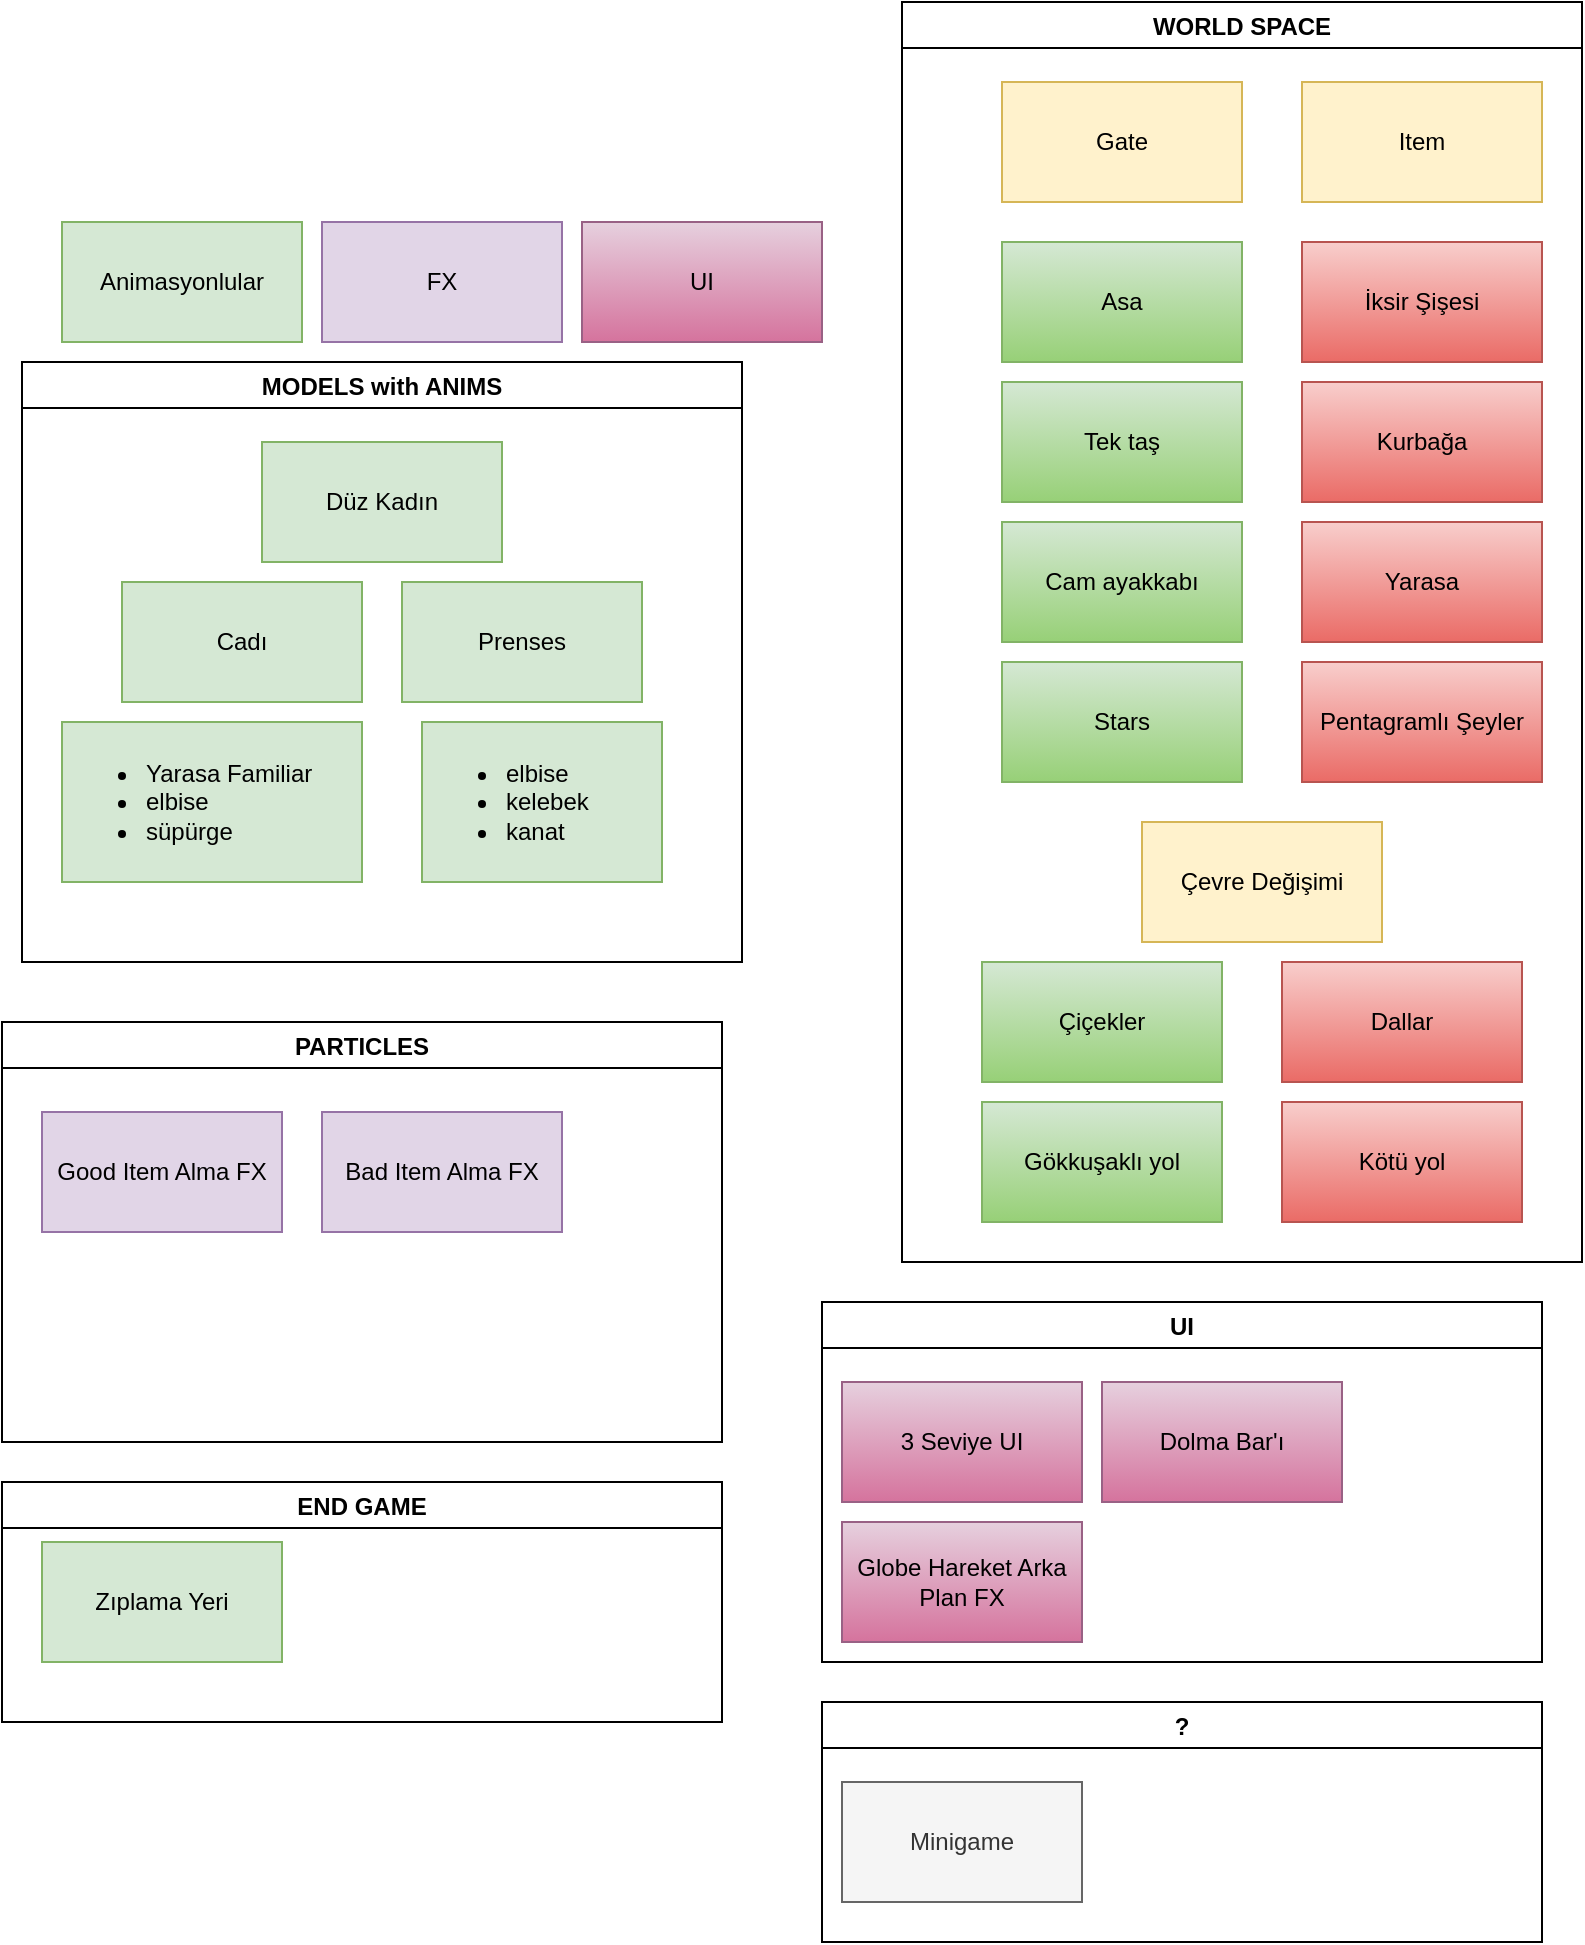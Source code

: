 <mxfile version="16.0.2" type="device"><diagram id="IYT9bJH8PMua2v7n28HW" name="Sayfa -1"><mxGraphModel dx="1865" dy="1858" grid="1" gridSize="10" guides="1" tooltips="1" connect="1" arrows="1" fold="1" page="1" pageScale="1" pageWidth="827" pageHeight="1169" math="0" shadow="0"><root><mxCell id="0"/><mxCell id="1" parent="0"/><mxCell id="vG4ardvsmCEbPlo7FvD0-2" value="Düz Kadın" style="rounded=0;whiteSpace=wrap;html=1;fillColor=#d5e8d4;strokeColor=#82b366;" vertex="1" parent="1"><mxGeometry x="110" y="140" width="120" height="60" as="geometry"/></mxCell><mxCell id="vG4ardvsmCEbPlo7FvD0-4" value="Animasyonlular" style="rounded=0;whiteSpace=wrap;html=1;fillColor=#d5e8d4;strokeColor=#82b366;" vertex="1" parent="1"><mxGeometry x="10" y="30" width="120" height="60" as="geometry"/></mxCell><mxCell id="vG4ardvsmCEbPlo7FvD0-5" value="Cadı" style="rounded=0;whiteSpace=wrap;html=1;fillColor=#d5e8d4;strokeColor=#82b366;" vertex="1" parent="1"><mxGeometry x="40" y="210" width="120" height="60" as="geometry"/></mxCell><mxCell id="vG4ardvsmCEbPlo7FvD0-6" value="Prenses" style="rounded=0;whiteSpace=wrap;html=1;fillColor=#d5e8d4;strokeColor=#82b366;align=center;" vertex="1" parent="1"><mxGeometry x="180" y="210" width="120" height="60" as="geometry"/></mxCell><mxCell id="vG4ardvsmCEbPlo7FvD0-10" value="FX" style="rounded=0;whiteSpace=wrap;html=1;fillColor=#e1d5e7;strokeColor=#9673a6;" vertex="1" parent="1"><mxGeometry x="140" y="30" width="120" height="60" as="geometry"/></mxCell><mxCell id="vG4ardvsmCEbPlo7FvD0-11" value="MODELS with ANIMS" style="swimlane;" vertex="1" parent="1"><mxGeometry x="-10" y="100" width="360" height="300" as="geometry"/></mxCell><mxCell id="vG4ardvsmCEbPlo7FvD0-46" value="&lt;ul&gt;&lt;li&gt;Yarasa Familiar&lt;/li&gt;&lt;li&gt;elbise&lt;/li&gt;&lt;li&gt;süpürge&lt;/li&gt;&lt;/ul&gt;" style="rounded=0;whiteSpace=wrap;html=1;align=left;fillColor=#d5e8d4;strokeColor=#82b366;" vertex="1" parent="vG4ardvsmCEbPlo7FvD0-11"><mxGeometry x="20" y="180" width="150" height="80" as="geometry"/></mxCell><mxCell id="vG4ardvsmCEbPlo7FvD0-48" value="&lt;ul&gt;&lt;li&gt;elbise&lt;/li&gt;&lt;li&gt;kelebek&lt;/li&gt;&lt;li&gt;kanat&lt;/li&gt;&lt;/ul&gt;" style="rounded=0;whiteSpace=wrap;html=1;align=left;fillColor=#d5e8d4;strokeColor=#82b366;" vertex="1" parent="vG4ardvsmCEbPlo7FvD0-11"><mxGeometry x="200" y="180" width="120" height="80" as="geometry"/></mxCell><mxCell id="vG4ardvsmCEbPlo7FvD0-12" value="WORLD SPACE" style="swimlane;" vertex="1" parent="1"><mxGeometry x="430" y="-80" width="340" height="630" as="geometry"/></mxCell><mxCell id="vG4ardvsmCEbPlo7FvD0-23" value="Asa" style="rounded=0;whiteSpace=wrap;html=1;fillColor=#d5e8d4;strokeColor=#82b366;gradientColor=#97d077;" vertex="1" parent="vG4ardvsmCEbPlo7FvD0-12"><mxGeometry x="50" y="120" width="120" height="60" as="geometry"/></mxCell><mxCell id="vG4ardvsmCEbPlo7FvD0-24" value="Stars" style="rounded=0;whiteSpace=wrap;html=1;fillColor=#d5e8d4;strokeColor=#82b366;gradientColor=#97d077;" vertex="1" parent="vG4ardvsmCEbPlo7FvD0-12"><mxGeometry x="50" y="330" width="120" height="60" as="geometry"/></mxCell><mxCell id="vG4ardvsmCEbPlo7FvD0-26" value="Tek taş" style="rounded=0;whiteSpace=wrap;html=1;fillColor=#d5e8d4;strokeColor=#82b366;gradientColor=#97d077;" vertex="1" parent="vG4ardvsmCEbPlo7FvD0-12"><mxGeometry x="50" y="190" width="120" height="60" as="geometry"/></mxCell><mxCell id="vG4ardvsmCEbPlo7FvD0-27" value="Cam ayakkabı" style="rounded=0;whiteSpace=wrap;html=1;fillColor=#d5e8d4;strokeColor=#82b366;gradientColor=#97d077;" vertex="1" parent="vG4ardvsmCEbPlo7FvD0-12"><mxGeometry x="50" y="260" width="120" height="60" as="geometry"/></mxCell><mxCell id="vG4ardvsmCEbPlo7FvD0-28" value="İksir Şişesi" style="rounded=0;whiteSpace=wrap;html=1;fillColor=#f8cecc;strokeColor=#b85450;gradientColor=#ea6b66;" vertex="1" parent="vG4ardvsmCEbPlo7FvD0-12"><mxGeometry x="200" y="120" width="120" height="60" as="geometry"/></mxCell><mxCell id="vG4ardvsmCEbPlo7FvD0-29" value="Kurbağa" style="rounded=0;whiteSpace=wrap;html=1;fillColor=#f8cecc;strokeColor=#b85450;gradientColor=#ea6b66;" vertex="1" parent="vG4ardvsmCEbPlo7FvD0-12"><mxGeometry x="200" y="190" width="120" height="60" as="geometry"/></mxCell><mxCell id="vG4ardvsmCEbPlo7FvD0-30" value="Yarasa" style="rounded=0;whiteSpace=wrap;html=1;fillColor=#f8cecc;strokeColor=#b85450;gradientColor=#ea6b66;" vertex="1" parent="vG4ardvsmCEbPlo7FvD0-12"><mxGeometry x="200" y="260" width="120" height="60" as="geometry"/></mxCell><mxCell id="vG4ardvsmCEbPlo7FvD0-31" value="Pentagramlı Şeyler" style="rounded=0;whiteSpace=wrap;html=1;fillColor=#f8cecc;strokeColor=#b85450;gradientColor=#ea6b66;" vertex="1" parent="vG4ardvsmCEbPlo7FvD0-12"><mxGeometry x="200" y="330" width="120" height="60" as="geometry"/></mxCell><mxCell id="vG4ardvsmCEbPlo7FvD0-3" value="Gate" style="rounded=0;whiteSpace=wrap;html=1;fillColor=#fff2cc;strokeColor=#d6b656;" vertex="1" parent="vG4ardvsmCEbPlo7FvD0-12"><mxGeometry x="50" y="40" width="120" height="60" as="geometry"/></mxCell><mxCell id="vG4ardvsmCEbPlo7FvD0-7" value="Item" style="rounded=0;whiteSpace=wrap;html=1;fillColor=#fff2cc;strokeColor=#d6b656;" vertex="1" parent="vG4ardvsmCEbPlo7FvD0-12"><mxGeometry x="200" y="40" width="120" height="60" as="geometry"/></mxCell><mxCell id="vG4ardvsmCEbPlo7FvD0-51" value="Çevre Değişimi" style="rounded=0;whiteSpace=wrap;html=1;fillColor=#fff2cc;strokeColor=#d6b656;" vertex="1" parent="vG4ardvsmCEbPlo7FvD0-12"><mxGeometry x="120" y="410" width="120" height="60" as="geometry"/></mxCell><mxCell id="vG4ardvsmCEbPlo7FvD0-52" value="Çiçekler" style="rounded=0;whiteSpace=wrap;html=1;fillColor=#d5e8d4;strokeColor=#82b366;gradientColor=#97d077;" vertex="1" parent="vG4ardvsmCEbPlo7FvD0-12"><mxGeometry x="40" y="480" width="120" height="60" as="geometry"/></mxCell><mxCell id="vG4ardvsmCEbPlo7FvD0-53" value="Dallar" style="rounded=0;whiteSpace=wrap;html=1;fillColor=#f8cecc;strokeColor=#b85450;gradientColor=#ea6b66;" vertex="1" parent="vG4ardvsmCEbPlo7FvD0-12"><mxGeometry x="190" y="480" width="120" height="60" as="geometry"/></mxCell><mxCell id="vG4ardvsmCEbPlo7FvD0-54" value="Gökkuşaklı yol" style="rounded=0;whiteSpace=wrap;html=1;fillColor=#d5e8d4;strokeColor=#82b366;gradientColor=#97d077;" vertex="1" parent="vG4ardvsmCEbPlo7FvD0-12"><mxGeometry x="40" y="550" width="120" height="60" as="geometry"/></mxCell><mxCell id="vG4ardvsmCEbPlo7FvD0-55" value="Kötü yol" style="rounded=0;whiteSpace=wrap;html=1;fillColor=#f8cecc;strokeColor=#b85450;gradientColor=#ea6b66;" vertex="1" parent="vG4ardvsmCEbPlo7FvD0-12"><mxGeometry x="190" y="550" width="120" height="60" as="geometry"/></mxCell><mxCell id="vG4ardvsmCEbPlo7FvD0-13" value="PARTICLES" style="swimlane;" vertex="1" parent="1"><mxGeometry x="-20" y="430" width="360" height="210" as="geometry"/></mxCell><mxCell id="vG4ardvsmCEbPlo7FvD0-8" value="Good Item Alma FX" style="rounded=0;whiteSpace=wrap;html=1;fillColor=#e1d5e7;strokeColor=#9673a6;" vertex="1" parent="vG4ardvsmCEbPlo7FvD0-13"><mxGeometry x="20" y="45" width="120" height="60" as="geometry"/></mxCell><mxCell id="vG4ardvsmCEbPlo7FvD0-14" style="edgeStyle=orthogonalEdgeStyle;rounded=0;orthogonalLoop=1;jettySize=auto;html=1;exitX=0.5;exitY=1;exitDx=0;exitDy=0;" edge="1" parent="vG4ardvsmCEbPlo7FvD0-13" source="vG4ardvsmCEbPlo7FvD0-8" target="vG4ardvsmCEbPlo7FvD0-8"><mxGeometry relative="1" as="geometry"/></mxCell><mxCell id="vG4ardvsmCEbPlo7FvD0-9" value="Bad Item Alma FX" style="rounded=0;whiteSpace=wrap;html=1;fillColor=#e1d5e7;strokeColor=#9673a6;" vertex="1" parent="vG4ardvsmCEbPlo7FvD0-13"><mxGeometry x="160" y="45" width="120" height="60" as="geometry"/></mxCell><mxCell id="vG4ardvsmCEbPlo7FvD0-34" value="UI" style="swimlane;startSize=23;" vertex="1" parent="1"><mxGeometry x="390" y="570" width="360" height="180" as="geometry"/></mxCell><mxCell id="vG4ardvsmCEbPlo7FvD0-35" value="3 Seviye UI" style="rounded=0;whiteSpace=wrap;html=1;fillColor=#e6d0de;strokeColor=#996185;gradientColor=#d5739d;" vertex="1" parent="vG4ardvsmCEbPlo7FvD0-34"><mxGeometry x="10" y="40" width="120" height="60" as="geometry"/></mxCell><mxCell id="vG4ardvsmCEbPlo7FvD0-36" value="Dolma Bar'ı" style="rounded=0;whiteSpace=wrap;html=1;fillColor=#e6d0de;strokeColor=#996185;gradientColor=#d5739d;" vertex="1" parent="vG4ardvsmCEbPlo7FvD0-34"><mxGeometry x="140" y="40" width="120" height="60" as="geometry"/></mxCell><mxCell id="vG4ardvsmCEbPlo7FvD0-56" value="Globe Hareket Arka Plan FX" style="rounded=0;whiteSpace=wrap;html=1;fillColor=#e6d0de;strokeColor=#996185;gradientColor=#d5739d;" vertex="1" parent="vG4ardvsmCEbPlo7FvD0-34"><mxGeometry x="10" y="110" width="120" height="60" as="geometry"/></mxCell><mxCell id="vG4ardvsmCEbPlo7FvD0-37" value="END GAME" style="swimlane;startSize=23;" vertex="1" parent="1"><mxGeometry x="-20" y="660" width="360" height="120" as="geometry"/></mxCell><mxCell id="vG4ardvsmCEbPlo7FvD0-40" value="Zıplama Yeri" style="rounded=0;whiteSpace=wrap;html=1;fillColor=#d5e8d4;strokeColor=#82b366;" vertex="1" parent="vG4ardvsmCEbPlo7FvD0-37"><mxGeometry x="20" y="30" width="120" height="60" as="geometry"/></mxCell><mxCell id="vG4ardvsmCEbPlo7FvD0-41" value="?" style="swimlane;startSize=23;" vertex="1" parent="1"><mxGeometry x="390" y="770" width="360" height="120" as="geometry"/></mxCell><mxCell id="vG4ardvsmCEbPlo7FvD0-43" value="Minigame" style="rounded=0;whiteSpace=wrap;html=1;fillColor=#f5f5f5;strokeColor=#666666;fontColor=#333333;" vertex="1" parent="vG4ardvsmCEbPlo7FvD0-41"><mxGeometry x="10" y="40" width="120" height="60" as="geometry"/></mxCell><mxCell id="vG4ardvsmCEbPlo7FvD0-49" value="UI" style="rounded=0;whiteSpace=wrap;html=1;fillColor=#e6d0de;strokeColor=#996185;gradientColor=#d5739d;" vertex="1" parent="1"><mxGeometry x="270" y="30" width="120" height="60" as="geometry"/></mxCell></root></mxGraphModel></diagram></mxfile>
